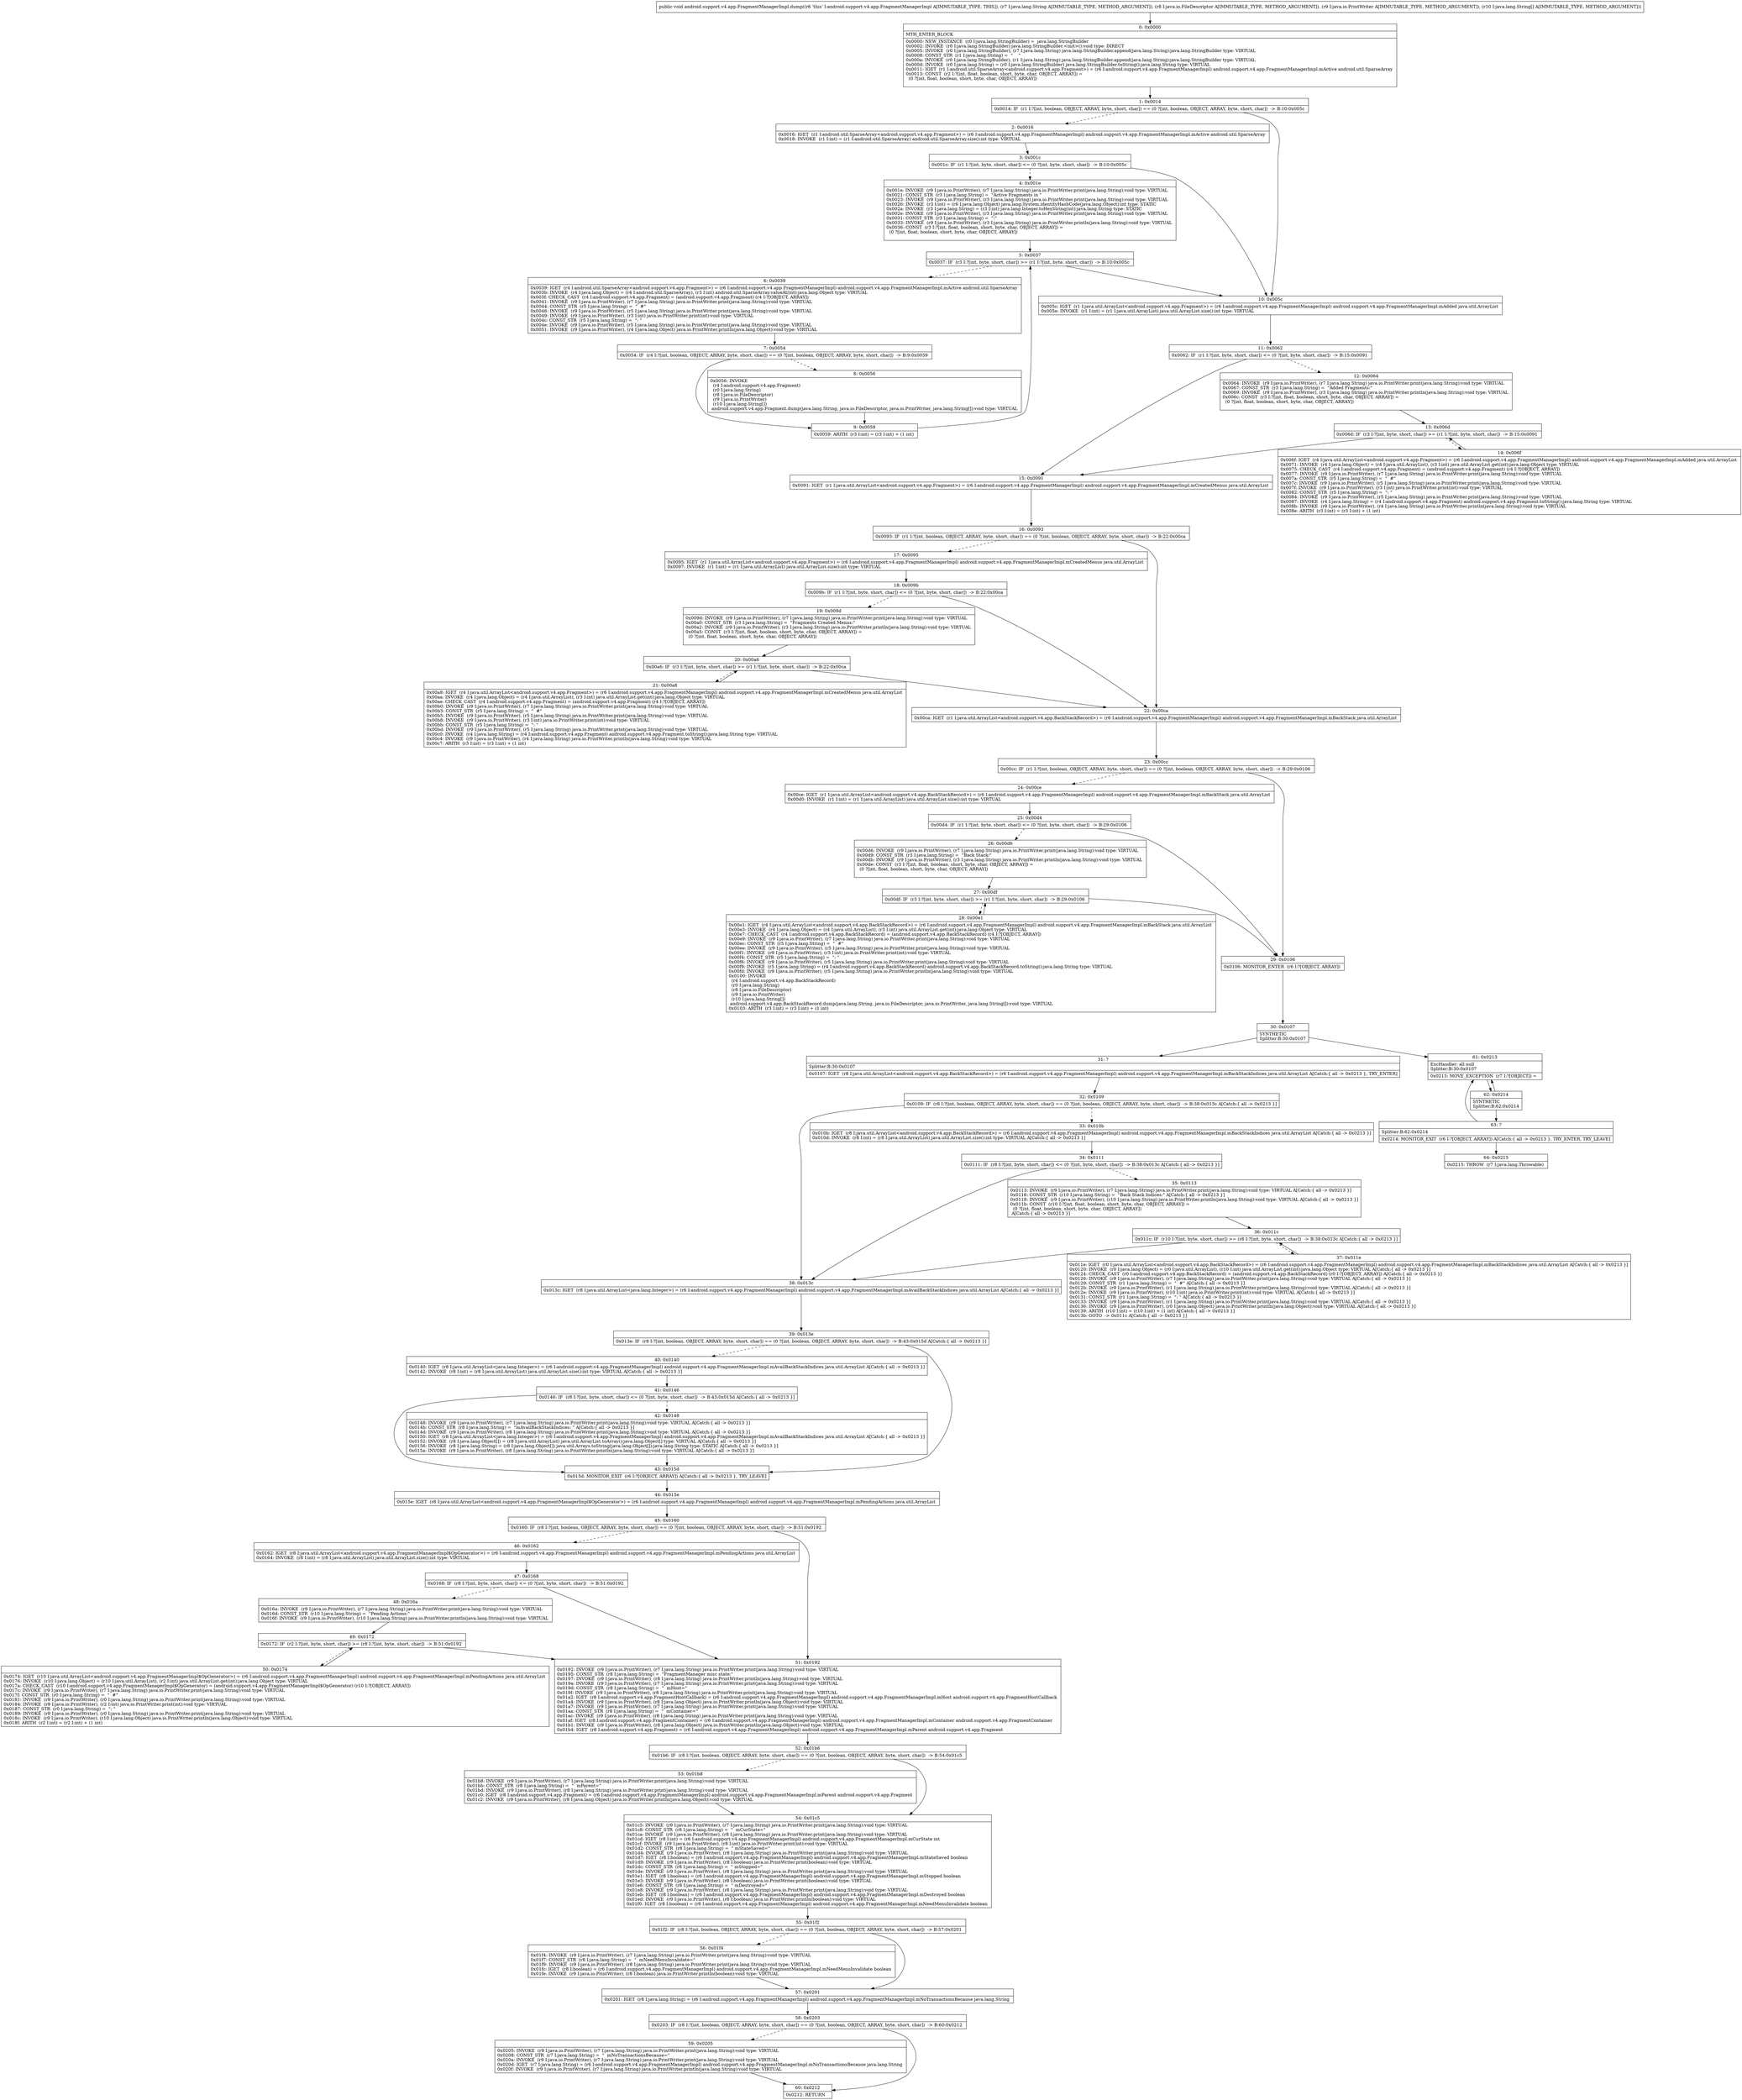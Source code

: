 digraph "CFG forandroid.support.v4.app.FragmentManagerImpl.dump(Ljava\/lang\/String;Ljava\/io\/FileDescriptor;Ljava\/io\/PrintWriter;[Ljava\/lang\/String;)V" {
Node_0 [shape=record,label="{0\:\ 0x0000|MTH_ENTER_BLOCK\l|0x0000: NEW_INSTANCE  (r0 I:java.lang.StringBuilder) =  java.lang.StringBuilder \l0x0002: INVOKE  (r0 I:java.lang.StringBuilder) java.lang.StringBuilder.\<init\>():void type: DIRECT \l0x0005: INVOKE  (r0 I:java.lang.StringBuilder), (r7 I:java.lang.String) java.lang.StringBuilder.append(java.lang.String):java.lang.StringBuilder type: VIRTUAL \l0x0008: CONST_STR  (r1 I:java.lang.String) =  \"    \" \l0x000a: INVOKE  (r0 I:java.lang.StringBuilder), (r1 I:java.lang.String) java.lang.StringBuilder.append(java.lang.String):java.lang.StringBuilder type: VIRTUAL \l0x000d: INVOKE  (r0 I:java.lang.String) = (r0 I:java.lang.StringBuilder) java.lang.StringBuilder.toString():java.lang.String type: VIRTUAL \l0x0011: IGET  (r1 I:android.util.SparseArray\<android.support.v4.app.Fragment\>) = (r6 I:android.support.v4.app.FragmentManagerImpl) android.support.v4.app.FragmentManagerImpl.mActive android.util.SparseArray \l0x0013: CONST  (r2 I:?[int, float, boolean, short, byte, char, OBJECT, ARRAY]) = \l  (0 ?[int, float, boolean, short, byte, char, OBJECT, ARRAY])\l \l}"];
Node_1 [shape=record,label="{1\:\ 0x0014|0x0014: IF  (r1 I:?[int, boolean, OBJECT, ARRAY, byte, short, char]) == (0 ?[int, boolean, OBJECT, ARRAY, byte, short, char])  \-\> B:10:0x005c \l}"];
Node_2 [shape=record,label="{2\:\ 0x0016|0x0016: IGET  (r1 I:android.util.SparseArray\<android.support.v4.app.Fragment\>) = (r6 I:android.support.v4.app.FragmentManagerImpl) android.support.v4.app.FragmentManagerImpl.mActive android.util.SparseArray \l0x0018: INVOKE  (r1 I:int) = (r1 I:android.util.SparseArray) android.util.SparseArray.size():int type: VIRTUAL \l}"];
Node_3 [shape=record,label="{3\:\ 0x001c|0x001c: IF  (r1 I:?[int, byte, short, char]) \<= (0 ?[int, byte, short, char])  \-\> B:10:0x005c \l}"];
Node_4 [shape=record,label="{4\:\ 0x001e|0x001e: INVOKE  (r9 I:java.io.PrintWriter), (r7 I:java.lang.String) java.io.PrintWriter.print(java.lang.String):void type: VIRTUAL \l0x0021: CONST_STR  (r3 I:java.lang.String) =  \"Active Fragments in \" \l0x0023: INVOKE  (r9 I:java.io.PrintWriter), (r3 I:java.lang.String) java.io.PrintWriter.print(java.lang.String):void type: VIRTUAL \l0x0026: INVOKE  (r3 I:int) = (r6 I:java.lang.Object) java.lang.System.identityHashCode(java.lang.Object):int type: STATIC \l0x002a: INVOKE  (r3 I:java.lang.String) = (r3 I:int) java.lang.Integer.toHexString(int):java.lang.String type: STATIC \l0x002e: INVOKE  (r9 I:java.io.PrintWriter), (r3 I:java.lang.String) java.io.PrintWriter.print(java.lang.String):void type: VIRTUAL \l0x0031: CONST_STR  (r3 I:java.lang.String) =  \":\" \l0x0033: INVOKE  (r9 I:java.io.PrintWriter), (r3 I:java.lang.String) java.io.PrintWriter.println(java.lang.String):void type: VIRTUAL \l0x0036: CONST  (r3 I:?[int, float, boolean, short, byte, char, OBJECT, ARRAY]) = \l  (0 ?[int, float, boolean, short, byte, char, OBJECT, ARRAY])\l \l}"];
Node_5 [shape=record,label="{5\:\ 0x0037|0x0037: IF  (r3 I:?[int, byte, short, char]) \>= (r1 I:?[int, byte, short, char])  \-\> B:10:0x005c \l}"];
Node_6 [shape=record,label="{6\:\ 0x0039|0x0039: IGET  (r4 I:android.util.SparseArray\<android.support.v4.app.Fragment\>) = (r6 I:android.support.v4.app.FragmentManagerImpl) android.support.v4.app.FragmentManagerImpl.mActive android.util.SparseArray \l0x003b: INVOKE  (r4 I:java.lang.Object) = (r4 I:android.util.SparseArray), (r3 I:int) android.util.SparseArray.valueAt(int):java.lang.Object type: VIRTUAL \l0x003f: CHECK_CAST  (r4 I:android.support.v4.app.Fragment) = (android.support.v4.app.Fragment) (r4 I:?[OBJECT, ARRAY]) \l0x0041: INVOKE  (r9 I:java.io.PrintWriter), (r7 I:java.lang.String) java.io.PrintWriter.print(java.lang.String):void type: VIRTUAL \l0x0044: CONST_STR  (r5 I:java.lang.String) =  \"  #\" \l0x0046: INVOKE  (r9 I:java.io.PrintWriter), (r5 I:java.lang.String) java.io.PrintWriter.print(java.lang.String):void type: VIRTUAL \l0x0049: INVOKE  (r9 I:java.io.PrintWriter), (r3 I:int) java.io.PrintWriter.print(int):void type: VIRTUAL \l0x004c: CONST_STR  (r5 I:java.lang.String) =  \": \" \l0x004e: INVOKE  (r9 I:java.io.PrintWriter), (r5 I:java.lang.String) java.io.PrintWriter.print(java.lang.String):void type: VIRTUAL \l0x0051: INVOKE  (r9 I:java.io.PrintWriter), (r4 I:java.lang.Object) java.io.PrintWriter.println(java.lang.Object):void type: VIRTUAL \l}"];
Node_7 [shape=record,label="{7\:\ 0x0054|0x0054: IF  (r4 I:?[int, boolean, OBJECT, ARRAY, byte, short, char]) == (0 ?[int, boolean, OBJECT, ARRAY, byte, short, char])  \-\> B:9:0x0059 \l}"];
Node_8 [shape=record,label="{8\:\ 0x0056|0x0056: INVOKE  \l  (r4 I:android.support.v4.app.Fragment)\l  (r0 I:java.lang.String)\l  (r8 I:java.io.FileDescriptor)\l  (r9 I:java.io.PrintWriter)\l  (r10 I:java.lang.String[])\l android.support.v4.app.Fragment.dump(java.lang.String, java.io.FileDescriptor, java.io.PrintWriter, java.lang.String[]):void type: VIRTUAL \l}"];
Node_9 [shape=record,label="{9\:\ 0x0059|0x0059: ARITH  (r3 I:int) = (r3 I:int) + (1 int) \l}"];
Node_10 [shape=record,label="{10\:\ 0x005c|0x005c: IGET  (r1 I:java.util.ArrayList\<android.support.v4.app.Fragment\>) = (r6 I:android.support.v4.app.FragmentManagerImpl) android.support.v4.app.FragmentManagerImpl.mAdded java.util.ArrayList \l0x005e: INVOKE  (r1 I:int) = (r1 I:java.util.ArrayList) java.util.ArrayList.size():int type: VIRTUAL \l}"];
Node_11 [shape=record,label="{11\:\ 0x0062|0x0062: IF  (r1 I:?[int, byte, short, char]) \<= (0 ?[int, byte, short, char])  \-\> B:15:0x0091 \l}"];
Node_12 [shape=record,label="{12\:\ 0x0064|0x0064: INVOKE  (r9 I:java.io.PrintWriter), (r7 I:java.lang.String) java.io.PrintWriter.print(java.lang.String):void type: VIRTUAL \l0x0067: CONST_STR  (r3 I:java.lang.String) =  \"Added Fragments:\" \l0x0069: INVOKE  (r9 I:java.io.PrintWriter), (r3 I:java.lang.String) java.io.PrintWriter.println(java.lang.String):void type: VIRTUAL \l0x006c: CONST  (r3 I:?[int, float, boolean, short, byte, char, OBJECT, ARRAY]) = \l  (0 ?[int, float, boolean, short, byte, char, OBJECT, ARRAY])\l \l}"];
Node_13 [shape=record,label="{13\:\ 0x006d|0x006d: IF  (r3 I:?[int, byte, short, char]) \>= (r1 I:?[int, byte, short, char])  \-\> B:15:0x0091 \l}"];
Node_14 [shape=record,label="{14\:\ 0x006f|0x006f: IGET  (r4 I:java.util.ArrayList\<android.support.v4.app.Fragment\>) = (r6 I:android.support.v4.app.FragmentManagerImpl) android.support.v4.app.FragmentManagerImpl.mAdded java.util.ArrayList \l0x0071: INVOKE  (r4 I:java.lang.Object) = (r4 I:java.util.ArrayList), (r3 I:int) java.util.ArrayList.get(int):java.lang.Object type: VIRTUAL \l0x0075: CHECK_CAST  (r4 I:android.support.v4.app.Fragment) = (android.support.v4.app.Fragment) (r4 I:?[OBJECT, ARRAY]) \l0x0077: INVOKE  (r9 I:java.io.PrintWriter), (r7 I:java.lang.String) java.io.PrintWriter.print(java.lang.String):void type: VIRTUAL \l0x007a: CONST_STR  (r5 I:java.lang.String) =  \"  #\" \l0x007c: INVOKE  (r9 I:java.io.PrintWriter), (r5 I:java.lang.String) java.io.PrintWriter.print(java.lang.String):void type: VIRTUAL \l0x007f: INVOKE  (r9 I:java.io.PrintWriter), (r3 I:int) java.io.PrintWriter.print(int):void type: VIRTUAL \l0x0082: CONST_STR  (r5 I:java.lang.String) =  \": \" \l0x0084: INVOKE  (r9 I:java.io.PrintWriter), (r5 I:java.lang.String) java.io.PrintWriter.print(java.lang.String):void type: VIRTUAL \l0x0087: INVOKE  (r4 I:java.lang.String) = (r4 I:android.support.v4.app.Fragment) android.support.v4.app.Fragment.toString():java.lang.String type: VIRTUAL \l0x008b: INVOKE  (r9 I:java.io.PrintWriter), (r4 I:java.lang.String) java.io.PrintWriter.println(java.lang.String):void type: VIRTUAL \l0x008e: ARITH  (r3 I:int) = (r3 I:int) + (1 int) \l}"];
Node_15 [shape=record,label="{15\:\ 0x0091|0x0091: IGET  (r1 I:java.util.ArrayList\<android.support.v4.app.Fragment\>) = (r6 I:android.support.v4.app.FragmentManagerImpl) android.support.v4.app.FragmentManagerImpl.mCreatedMenus java.util.ArrayList \l}"];
Node_16 [shape=record,label="{16\:\ 0x0093|0x0093: IF  (r1 I:?[int, boolean, OBJECT, ARRAY, byte, short, char]) == (0 ?[int, boolean, OBJECT, ARRAY, byte, short, char])  \-\> B:22:0x00ca \l}"];
Node_17 [shape=record,label="{17\:\ 0x0095|0x0095: IGET  (r1 I:java.util.ArrayList\<android.support.v4.app.Fragment\>) = (r6 I:android.support.v4.app.FragmentManagerImpl) android.support.v4.app.FragmentManagerImpl.mCreatedMenus java.util.ArrayList \l0x0097: INVOKE  (r1 I:int) = (r1 I:java.util.ArrayList) java.util.ArrayList.size():int type: VIRTUAL \l}"];
Node_18 [shape=record,label="{18\:\ 0x009b|0x009b: IF  (r1 I:?[int, byte, short, char]) \<= (0 ?[int, byte, short, char])  \-\> B:22:0x00ca \l}"];
Node_19 [shape=record,label="{19\:\ 0x009d|0x009d: INVOKE  (r9 I:java.io.PrintWriter), (r7 I:java.lang.String) java.io.PrintWriter.print(java.lang.String):void type: VIRTUAL \l0x00a0: CONST_STR  (r3 I:java.lang.String) =  \"Fragments Created Menus:\" \l0x00a2: INVOKE  (r9 I:java.io.PrintWriter), (r3 I:java.lang.String) java.io.PrintWriter.println(java.lang.String):void type: VIRTUAL \l0x00a5: CONST  (r3 I:?[int, float, boolean, short, byte, char, OBJECT, ARRAY]) = \l  (0 ?[int, float, boolean, short, byte, char, OBJECT, ARRAY])\l \l}"];
Node_20 [shape=record,label="{20\:\ 0x00a6|0x00a6: IF  (r3 I:?[int, byte, short, char]) \>= (r1 I:?[int, byte, short, char])  \-\> B:22:0x00ca \l}"];
Node_21 [shape=record,label="{21\:\ 0x00a8|0x00a8: IGET  (r4 I:java.util.ArrayList\<android.support.v4.app.Fragment\>) = (r6 I:android.support.v4.app.FragmentManagerImpl) android.support.v4.app.FragmentManagerImpl.mCreatedMenus java.util.ArrayList \l0x00aa: INVOKE  (r4 I:java.lang.Object) = (r4 I:java.util.ArrayList), (r3 I:int) java.util.ArrayList.get(int):java.lang.Object type: VIRTUAL \l0x00ae: CHECK_CAST  (r4 I:android.support.v4.app.Fragment) = (android.support.v4.app.Fragment) (r4 I:?[OBJECT, ARRAY]) \l0x00b0: INVOKE  (r9 I:java.io.PrintWriter), (r7 I:java.lang.String) java.io.PrintWriter.print(java.lang.String):void type: VIRTUAL \l0x00b3: CONST_STR  (r5 I:java.lang.String) =  \"  #\" \l0x00b5: INVOKE  (r9 I:java.io.PrintWriter), (r5 I:java.lang.String) java.io.PrintWriter.print(java.lang.String):void type: VIRTUAL \l0x00b8: INVOKE  (r9 I:java.io.PrintWriter), (r3 I:int) java.io.PrintWriter.print(int):void type: VIRTUAL \l0x00bb: CONST_STR  (r5 I:java.lang.String) =  \": \" \l0x00bd: INVOKE  (r9 I:java.io.PrintWriter), (r5 I:java.lang.String) java.io.PrintWriter.print(java.lang.String):void type: VIRTUAL \l0x00c0: INVOKE  (r4 I:java.lang.String) = (r4 I:android.support.v4.app.Fragment) android.support.v4.app.Fragment.toString():java.lang.String type: VIRTUAL \l0x00c4: INVOKE  (r9 I:java.io.PrintWriter), (r4 I:java.lang.String) java.io.PrintWriter.println(java.lang.String):void type: VIRTUAL \l0x00c7: ARITH  (r3 I:int) = (r3 I:int) + (1 int) \l}"];
Node_22 [shape=record,label="{22\:\ 0x00ca|0x00ca: IGET  (r1 I:java.util.ArrayList\<android.support.v4.app.BackStackRecord\>) = (r6 I:android.support.v4.app.FragmentManagerImpl) android.support.v4.app.FragmentManagerImpl.mBackStack java.util.ArrayList \l}"];
Node_23 [shape=record,label="{23\:\ 0x00cc|0x00cc: IF  (r1 I:?[int, boolean, OBJECT, ARRAY, byte, short, char]) == (0 ?[int, boolean, OBJECT, ARRAY, byte, short, char])  \-\> B:29:0x0106 \l}"];
Node_24 [shape=record,label="{24\:\ 0x00ce|0x00ce: IGET  (r1 I:java.util.ArrayList\<android.support.v4.app.BackStackRecord\>) = (r6 I:android.support.v4.app.FragmentManagerImpl) android.support.v4.app.FragmentManagerImpl.mBackStack java.util.ArrayList \l0x00d0: INVOKE  (r1 I:int) = (r1 I:java.util.ArrayList) java.util.ArrayList.size():int type: VIRTUAL \l}"];
Node_25 [shape=record,label="{25\:\ 0x00d4|0x00d4: IF  (r1 I:?[int, byte, short, char]) \<= (0 ?[int, byte, short, char])  \-\> B:29:0x0106 \l}"];
Node_26 [shape=record,label="{26\:\ 0x00d6|0x00d6: INVOKE  (r9 I:java.io.PrintWriter), (r7 I:java.lang.String) java.io.PrintWriter.print(java.lang.String):void type: VIRTUAL \l0x00d9: CONST_STR  (r3 I:java.lang.String) =  \"Back Stack:\" \l0x00db: INVOKE  (r9 I:java.io.PrintWriter), (r3 I:java.lang.String) java.io.PrintWriter.println(java.lang.String):void type: VIRTUAL \l0x00de: CONST  (r3 I:?[int, float, boolean, short, byte, char, OBJECT, ARRAY]) = \l  (0 ?[int, float, boolean, short, byte, char, OBJECT, ARRAY])\l \l}"];
Node_27 [shape=record,label="{27\:\ 0x00df|0x00df: IF  (r3 I:?[int, byte, short, char]) \>= (r1 I:?[int, byte, short, char])  \-\> B:29:0x0106 \l}"];
Node_28 [shape=record,label="{28\:\ 0x00e1|0x00e1: IGET  (r4 I:java.util.ArrayList\<android.support.v4.app.BackStackRecord\>) = (r6 I:android.support.v4.app.FragmentManagerImpl) android.support.v4.app.FragmentManagerImpl.mBackStack java.util.ArrayList \l0x00e3: INVOKE  (r4 I:java.lang.Object) = (r4 I:java.util.ArrayList), (r3 I:int) java.util.ArrayList.get(int):java.lang.Object type: VIRTUAL \l0x00e7: CHECK_CAST  (r4 I:android.support.v4.app.BackStackRecord) = (android.support.v4.app.BackStackRecord) (r4 I:?[OBJECT, ARRAY]) \l0x00e9: INVOKE  (r9 I:java.io.PrintWriter), (r7 I:java.lang.String) java.io.PrintWriter.print(java.lang.String):void type: VIRTUAL \l0x00ec: CONST_STR  (r5 I:java.lang.String) =  \"  #\" \l0x00ee: INVOKE  (r9 I:java.io.PrintWriter), (r5 I:java.lang.String) java.io.PrintWriter.print(java.lang.String):void type: VIRTUAL \l0x00f1: INVOKE  (r9 I:java.io.PrintWriter), (r3 I:int) java.io.PrintWriter.print(int):void type: VIRTUAL \l0x00f4: CONST_STR  (r5 I:java.lang.String) =  \": \" \l0x00f6: INVOKE  (r9 I:java.io.PrintWriter), (r5 I:java.lang.String) java.io.PrintWriter.print(java.lang.String):void type: VIRTUAL \l0x00f9: INVOKE  (r5 I:java.lang.String) = (r4 I:android.support.v4.app.BackStackRecord) android.support.v4.app.BackStackRecord.toString():java.lang.String type: VIRTUAL \l0x00fd: INVOKE  (r9 I:java.io.PrintWriter), (r5 I:java.lang.String) java.io.PrintWriter.println(java.lang.String):void type: VIRTUAL \l0x0100: INVOKE  \l  (r4 I:android.support.v4.app.BackStackRecord)\l  (r0 I:java.lang.String)\l  (r8 I:java.io.FileDescriptor)\l  (r9 I:java.io.PrintWriter)\l  (r10 I:java.lang.String[])\l android.support.v4.app.BackStackRecord.dump(java.lang.String, java.io.FileDescriptor, java.io.PrintWriter, java.lang.String[]):void type: VIRTUAL \l0x0103: ARITH  (r3 I:int) = (r3 I:int) + (1 int) \l}"];
Node_29 [shape=record,label="{29\:\ 0x0106|0x0106: MONITOR_ENTER  (r6 I:?[OBJECT, ARRAY]) \l}"];
Node_30 [shape=record,label="{30\:\ 0x0107|SYNTHETIC\lSplitter:B:30:0x0107\l}"];
Node_31 [shape=record,label="{31\:\ ?|Splitter:B:30:0x0107\l|0x0107: IGET  (r8 I:java.util.ArrayList\<android.support.v4.app.BackStackRecord\>) = (r6 I:android.support.v4.app.FragmentManagerImpl) android.support.v4.app.FragmentManagerImpl.mBackStackIndices java.util.ArrayList A[Catch:\{ all \-\> 0x0213 \}, TRY_ENTER]\l}"];
Node_32 [shape=record,label="{32\:\ 0x0109|0x0109: IF  (r8 I:?[int, boolean, OBJECT, ARRAY, byte, short, char]) == (0 ?[int, boolean, OBJECT, ARRAY, byte, short, char])  \-\> B:38:0x013c A[Catch:\{ all \-\> 0x0213 \}]\l}"];
Node_33 [shape=record,label="{33\:\ 0x010b|0x010b: IGET  (r8 I:java.util.ArrayList\<android.support.v4.app.BackStackRecord\>) = (r6 I:android.support.v4.app.FragmentManagerImpl) android.support.v4.app.FragmentManagerImpl.mBackStackIndices java.util.ArrayList A[Catch:\{ all \-\> 0x0213 \}]\l0x010d: INVOKE  (r8 I:int) = (r8 I:java.util.ArrayList) java.util.ArrayList.size():int type: VIRTUAL A[Catch:\{ all \-\> 0x0213 \}]\l}"];
Node_34 [shape=record,label="{34\:\ 0x0111|0x0111: IF  (r8 I:?[int, byte, short, char]) \<= (0 ?[int, byte, short, char])  \-\> B:38:0x013c A[Catch:\{ all \-\> 0x0213 \}]\l}"];
Node_35 [shape=record,label="{35\:\ 0x0113|0x0113: INVOKE  (r9 I:java.io.PrintWriter), (r7 I:java.lang.String) java.io.PrintWriter.print(java.lang.String):void type: VIRTUAL A[Catch:\{ all \-\> 0x0213 \}]\l0x0116: CONST_STR  (r10 I:java.lang.String) =  \"Back Stack Indices:\" A[Catch:\{ all \-\> 0x0213 \}]\l0x0118: INVOKE  (r9 I:java.io.PrintWriter), (r10 I:java.lang.String) java.io.PrintWriter.println(java.lang.String):void type: VIRTUAL A[Catch:\{ all \-\> 0x0213 \}]\l0x011b: CONST  (r10 I:?[int, float, boolean, short, byte, char, OBJECT, ARRAY]) = \l  (0 ?[int, float, boolean, short, byte, char, OBJECT, ARRAY])\l A[Catch:\{ all \-\> 0x0213 \}]\l}"];
Node_36 [shape=record,label="{36\:\ 0x011c|0x011c: IF  (r10 I:?[int, byte, short, char]) \>= (r8 I:?[int, byte, short, char])  \-\> B:38:0x013c A[Catch:\{ all \-\> 0x0213 \}]\l}"];
Node_37 [shape=record,label="{37\:\ 0x011e|0x011e: IGET  (r0 I:java.util.ArrayList\<android.support.v4.app.BackStackRecord\>) = (r6 I:android.support.v4.app.FragmentManagerImpl) android.support.v4.app.FragmentManagerImpl.mBackStackIndices java.util.ArrayList A[Catch:\{ all \-\> 0x0213 \}]\l0x0120: INVOKE  (r0 I:java.lang.Object) = (r0 I:java.util.ArrayList), (r10 I:int) java.util.ArrayList.get(int):java.lang.Object type: VIRTUAL A[Catch:\{ all \-\> 0x0213 \}]\l0x0124: CHECK_CAST  (r0 I:android.support.v4.app.BackStackRecord) = (android.support.v4.app.BackStackRecord) (r0 I:?[OBJECT, ARRAY]) A[Catch:\{ all \-\> 0x0213 \}]\l0x0126: INVOKE  (r9 I:java.io.PrintWriter), (r7 I:java.lang.String) java.io.PrintWriter.print(java.lang.String):void type: VIRTUAL A[Catch:\{ all \-\> 0x0213 \}]\l0x0129: CONST_STR  (r1 I:java.lang.String) =  \"  #\" A[Catch:\{ all \-\> 0x0213 \}]\l0x012b: INVOKE  (r9 I:java.io.PrintWriter), (r1 I:java.lang.String) java.io.PrintWriter.print(java.lang.String):void type: VIRTUAL A[Catch:\{ all \-\> 0x0213 \}]\l0x012e: INVOKE  (r9 I:java.io.PrintWriter), (r10 I:int) java.io.PrintWriter.print(int):void type: VIRTUAL A[Catch:\{ all \-\> 0x0213 \}]\l0x0131: CONST_STR  (r1 I:java.lang.String) =  \": \" A[Catch:\{ all \-\> 0x0213 \}]\l0x0133: INVOKE  (r9 I:java.io.PrintWriter), (r1 I:java.lang.String) java.io.PrintWriter.print(java.lang.String):void type: VIRTUAL A[Catch:\{ all \-\> 0x0213 \}]\l0x0136: INVOKE  (r9 I:java.io.PrintWriter), (r0 I:java.lang.Object) java.io.PrintWriter.println(java.lang.Object):void type: VIRTUAL A[Catch:\{ all \-\> 0x0213 \}]\l0x0139: ARITH  (r10 I:int) = (r10 I:int) + (1 int) A[Catch:\{ all \-\> 0x0213 \}]\l0x013b: GOTO  \-\> 0x011c A[Catch:\{ all \-\> 0x0213 \}]\l}"];
Node_38 [shape=record,label="{38\:\ 0x013c|0x013c: IGET  (r8 I:java.util.ArrayList\<java.lang.Integer\>) = (r6 I:android.support.v4.app.FragmentManagerImpl) android.support.v4.app.FragmentManagerImpl.mAvailBackStackIndices java.util.ArrayList A[Catch:\{ all \-\> 0x0213 \}]\l}"];
Node_39 [shape=record,label="{39\:\ 0x013e|0x013e: IF  (r8 I:?[int, boolean, OBJECT, ARRAY, byte, short, char]) == (0 ?[int, boolean, OBJECT, ARRAY, byte, short, char])  \-\> B:43:0x015d A[Catch:\{ all \-\> 0x0213 \}]\l}"];
Node_40 [shape=record,label="{40\:\ 0x0140|0x0140: IGET  (r8 I:java.util.ArrayList\<java.lang.Integer\>) = (r6 I:android.support.v4.app.FragmentManagerImpl) android.support.v4.app.FragmentManagerImpl.mAvailBackStackIndices java.util.ArrayList A[Catch:\{ all \-\> 0x0213 \}]\l0x0142: INVOKE  (r8 I:int) = (r8 I:java.util.ArrayList) java.util.ArrayList.size():int type: VIRTUAL A[Catch:\{ all \-\> 0x0213 \}]\l}"];
Node_41 [shape=record,label="{41\:\ 0x0146|0x0146: IF  (r8 I:?[int, byte, short, char]) \<= (0 ?[int, byte, short, char])  \-\> B:43:0x015d A[Catch:\{ all \-\> 0x0213 \}]\l}"];
Node_42 [shape=record,label="{42\:\ 0x0148|0x0148: INVOKE  (r9 I:java.io.PrintWriter), (r7 I:java.lang.String) java.io.PrintWriter.print(java.lang.String):void type: VIRTUAL A[Catch:\{ all \-\> 0x0213 \}]\l0x014b: CONST_STR  (r8 I:java.lang.String) =  \"mAvailBackStackIndices: \" A[Catch:\{ all \-\> 0x0213 \}]\l0x014d: INVOKE  (r9 I:java.io.PrintWriter), (r8 I:java.lang.String) java.io.PrintWriter.print(java.lang.String):void type: VIRTUAL A[Catch:\{ all \-\> 0x0213 \}]\l0x0150: IGET  (r8 I:java.util.ArrayList\<java.lang.Integer\>) = (r6 I:android.support.v4.app.FragmentManagerImpl) android.support.v4.app.FragmentManagerImpl.mAvailBackStackIndices java.util.ArrayList A[Catch:\{ all \-\> 0x0213 \}]\l0x0152: INVOKE  (r8 I:java.lang.Object[]) = (r8 I:java.util.ArrayList) java.util.ArrayList.toArray():java.lang.Object[] type: VIRTUAL A[Catch:\{ all \-\> 0x0213 \}]\l0x0156: INVOKE  (r8 I:java.lang.String) = (r8 I:java.lang.Object[]) java.util.Arrays.toString(java.lang.Object[]):java.lang.String type: STATIC A[Catch:\{ all \-\> 0x0213 \}]\l0x015a: INVOKE  (r9 I:java.io.PrintWriter), (r8 I:java.lang.String) java.io.PrintWriter.println(java.lang.String):void type: VIRTUAL A[Catch:\{ all \-\> 0x0213 \}]\l}"];
Node_43 [shape=record,label="{43\:\ 0x015d|0x015d: MONITOR_EXIT  (r6 I:?[OBJECT, ARRAY]) A[Catch:\{ all \-\> 0x0213 \}, TRY_LEAVE]\l}"];
Node_44 [shape=record,label="{44\:\ 0x015e|0x015e: IGET  (r8 I:java.util.ArrayList\<android.support.v4.app.FragmentManagerImpl$OpGenerator\>) = (r6 I:android.support.v4.app.FragmentManagerImpl) android.support.v4.app.FragmentManagerImpl.mPendingActions java.util.ArrayList \l}"];
Node_45 [shape=record,label="{45\:\ 0x0160|0x0160: IF  (r8 I:?[int, boolean, OBJECT, ARRAY, byte, short, char]) == (0 ?[int, boolean, OBJECT, ARRAY, byte, short, char])  \-\> B:51:0x0192 \l}"];
Node_46 [shape=record,label="{46\:\ 0x0162|0x0162: IGET  (r8 I:java.util.ArrayList\<android.support.v4.app.FragmentManagerImpl$OpGenerator\>) = (r6 I:android.support.v4.app.FragmentManagerImpl) android.support.v4.app.FragmentManagerImpl.mPendingActions java.util.ArrayList \l0x0164: INVOKE  (r8 I:int) = (r8 I:java.util.ArrayList) java.util.ArrayList.size():int type: VIRTUAL \l}"];
Node_47 [shape=record,label="{47\:\ 0x0168|0x0168: IF  (r8 I:?[int, byte, short, char]) \<= (0 ?[int, byte, short, char])  \-\> B:51:0x0192 \l}"];
Node_48 [shape=record,label="{48\:\ 0x016a|0x016a: INVOKE  (r9 I:java.io.PrintWriter), (r7 I:java.lang.String) java.io.PrintWriter.print(java.lang.String):void type: VIRTUAL \l0x016d: CONST_STR  (r10 I:java.lang.String) =  \"Pending Actions:\" \l0x016f: INVOKE  (r9 I:java.io.PrintWriter), (r10 I:java.lang.String) java.io.PrintWriter.println(java.lang.String):void type: VIRTUAL \l}"];
Node_49 [shape=record,label="{49\:\ 0x0172|0x0172: IF  (r2 I:?[int, byte, short, char]) \>= (r8 I:?[int, byte, short, char])  \-\> B:51:0x0192 \l}"];
Node_50 [shape=record,label="{50\:\ 0x0174|0x0174: IGET  (r10 I:java.util.ArrayList\<android.support.v4.app.FragmentManagerImpl$OpGenerator\>) = (r6 I:android.support.v4.app.FragmentManagerImpl) android.support.v4.app.FragmentManagerImpl.mPendingActions java.util.ArrayList \l0x0176: INVOKE  (r10 I:java.lang.Object) = (r10 I:java.util.ArrayList), (r2 I:int) java.util.ArrayList.get(int):java.lang.Object type: VIRTUAL \l0x017a: CHECK_CAST  (r10 I:android.support.v4.app.FragmentManagerImpl$OpGenerator) = (android.support.v4.app.FragmentManagerImpl$OpGenerator) (r10 I:?[OBJECT, ARRAY]) \l0x017c: INVOKE  (r9 I:java.io.PrintWriter), (r7 I:java.lang.String) java.io.PrintWriter.print(java.lang.String):void type: VIRTUAL \l0x017f: CONST_STR  (r0 I:java.lang.String) =  \"  #\" \l0x0181: INVOKE  (r9 I:java.io.PrintWriter), (r0 I:java.lang.String) java.io.PrintWriter.print(java.lang.String):void type: VIRTUAL \l0x0184: INVOKE  (r9 I:java.io.PrintWriter), (r2 I:int) java.io.PrintWriter.print(int):void type: VIRTUAL \l0x0187: CONST_STR  (r0 I:java.lang.String) =  \": \" \l0x0189: INVOKE  (r9 I:java.io.PrintWriter), (r0 I:java.lang.String) java.io.PrintWriter.print(java.lang.String):void type: VIRTUAL \l0x018c: INVOKE  (r9 I:java.io.PrintWriter), (r10 I:java.lang.Object) java.io.PrintWriter.println(java.lang.Object):void type: VIRTUAL \l0x018f: ARITH  (r2 I:int) = (r2 I:int) + (1 int) \l}"];
Node_51 [shape=record,label="{51\:\ 0x0192|0x0192: INVOKE  (r9 I:java.io.PrintWriter), (r7 I:java.lang.String) java.io.PrintWriter.print(java.lang.String):void type: VIRTUAL \l0x0195: CONST_STR  (r8 I:java.lang.String) =  \"FragmentManager misc state:\" \l0x0197: INVOKE  (r9 I:java.io.PrintWriter), (r8 I:java.lang.String) java.io.PrintWriter.println(java.lang.String):void type: VIRTUAL \l0x019a: INVOKE  (r9 I:java.io.PrintWriter), (r7 I:java.lang.String) java.io.PrintWriter.print(java.lang.String):void type: VIRTUAL \l0x019d: CONST_STR  (r8 I:java.lang.String) =  \"  mHost=\" \l0x019f: INVOKE  (r9 I:java.io.PrintWriter), (r8 I:java.lang.String) java.io.PrintWriter.print(java.lang.String):void type: VIRTUAL \l0x01a2: IGET  (r8 I:android.support.v4.app.FragmentHostCallback) = (r6 I:android.support.v4.app.FragmentManagerImpl) android.support.v4.app.FragmentManagerImpl.mHost android.support.v4.app.FragmentHostCallback \l0x01a4: INVOKE  (r9 I:java.io.PrintWriter), (r8 I:java.lang.Object) java.io.PrintWriter.println(java.lang.Object):void type: VIRTUAL \l0x01a7: INVOKE  (r9 I:java.io.PrintWriter), (r7 I:java.lang.String) java.io.PrintWriter.print(java.lang.String):void type: VIRTUAL \l0x01aa: CONST_STR  (r8 I:java.lang.String) =  \"  mContainer=\" \l0x01ac: INVOKE  (r9 I:java.io.PrintWriter), (r8 I:java.lang.String) java.io.PrintWriter.print(java.lang.String):void type: VIRTUAL \l0x01af: IGET  (r8 I:android.support.v4.app.FragmentContainer) = (r6 I:android.support.v4.app.FragmentManagerImpl) android.support.v4.app.FragmentManagerImpl.mContainer android.support.v4.app.FragmentContainer \l0x01b1: INVOKE  (r9 I:java.io.PrintWriter), (r8 I:java.lang.Object) java.io.PrintWriter.println(java.lang.Object):void type: VIRTUAL \l0x01b4: IGET  (r8 I:android.support.v4.app.Fragment) = (r6 I:android.support.v4.app.FragmentManagerImpl) android.support.v4.app.FragmentManagerImpl.mParent android.support.v4.app.Fragment \l}"];
Node_52 [shape=record,label="{52\:\ 0x01b6|0x01b6: IF  (r8 I:?[int, boolean, OBJECT, ARRAY, byte, short, char]) == (0 ?[int, boolean, OBJECT, ARRAY, byte, short, char])  \-\> B:54:0x01c5 \l}"];
Node_53 [shape=record,label="{53\:\ 0x01b8|0x01b8: INVOKE  (r9 I:java.io.PrintWriter), (r7 I:java.lang.String) java.io.PrintWriter.print(java.lang.String):void type: VIRTUAL \l0x01bb: CONST_STR  (r8 I:java.lang.String) =  \"  mParent=\" \l0x01bd: INVOKE  (r9 I:java.io.PrintWriter), (r8 I:java.lang.String) java.io.PrintWriter.print(java.lang.String):void type: VIRTUAL \l0x01c0: IGET  (r8 I:android.support.v4.app.Fragment) = (r6 I:android.support.v4.app.FragmentManagerImpl) android.support.v4.app.FragmentManagerImpl.mParent android.support.v4.app.Fragment \l0x01c2: INVOKE  (r9 I:java.io.PrintWriter), (r8 I:java.lang.Object) java.io.PrintWriter.println(java.lang.Object):void type: VIRTUAL \l}"];
Node_54 [shape=record,label="{54\:\ 0x01c5|0x01c5: INVOKE  (r9 I:java.io.PrintWriter), (r7 I:java.lang.String) java.io.PrintWriter.print(java.lang.String):void type: VIRTUAL \l0x01c8: CONST_STR  (r8 I:java.lang.String) =  \"  mCurState=\" \l0x01ca: INVOKE  (r9 I:java.io.PrintWriter), (r8 I:java.lang.String) java.io.PrintWriter.print(java.lang.String):void type: VIRTUAL \l0x01cd: IGET  (r8 I:int) = (r6 I:android.support.v4.app.FragmentManagerImpl) android.support.v4.app.FragmentManagerImpl.mCurState int \l0x01cf: INVOKE  (r9 I:java.io.PrintWriter), (r8 I:int) java.io.PrintWriter.print(int):void type: VIRTUAL \l0x01d2: CONST_STR  (r8 I:java.lang.String) =  \" mStateSaved=\" \l0x01d4: INVOKE  (r9 I:java.io.PrintWriter), (r8 I:java.lang.String) java.io.PrintWriter.print(java.lang.String):void type: VIRTUAL \l0x01d7: IGET  (r8 I:boolean) = (r6 I:android.support.v4.app.FragmentManagerImpl) android.support.v4.app.FragmentManagerImpl.mStateSaved boolean \l0x01d9: INVOKE  (r9 I:java.io.PrintWriter), (r8 I:boolean) java.io.PrintWriter.print(boolean):void type: VIRTUAL \l0x01dc: CONST_STR  (r8 I:java.lang.String) =  \" mStopped=\" \l0x01de: INVOKE  (r9 I:java.io.PrintWriter), (r8 I:java.lang.String) java.io.PrintWriter.print(java.lang.String):void type: VIRTUAL \l0x01e1: IGET  (r8 I:boolean) = (r6 I:android.support.v4.app.FragmentManagerImpl) android.support.v4.app.FragmentManagerImpl.mStopped boolean \l0x01e3: INVOKE  (r9 I:java.io.PrintWriter), (r8 I:boolean) java.io.PrintWriter.print(boolean):void type: VIRTUAL \l0x01e6: CONST_STR  (r8 I:java.lang.String) =  \" mDestroyed=\" \l0x01e8: INVOKE  (r9 I:java.io.PrintWriter), (r8 I:java.lang.String) java.io.PrintWriter.print(java.lang.String):void type: VIRTUAL \l0x01eb: IGET  (r8 I:boolean) = (r6 I:android.support.v4.app.FragmentManagerImpl) android.support.v4.app.FragmentManagerImpl.mDestroyed boolean \l0x01ed: INVOKE  (r9 I:java.io.PrintWriter), (r8 I:boolean) java.io.PrintWriter.println(boolean):void type: VIRTUAL \l0x01f0: IGET  (r8 I:boolean) = (r6 I:android.support.v4.app.FragmentManagerImpl) android.support.v4.app.FragmentManagerImpl.mNeedMenuInvalidate boolean \l}"];
Node_55 [shape=record,label="{55\:\ 0x01f2|0x01f2: IF  (r8 I:?[int, boolean, OBJECT, ARRAY, byte, short, char]) == (0 ?[int, boolean, OBJECT, ARRAY, byte, short, char])  \-\> B:57:0x0201 \l}"];
Node_56 [shape=record,label="{56\:\ 0x01f4|0x01f4: INVOKE  (r9 I:java.io.PrintWriter), (r7 I:java.lang.String) java.io.PrintWriter.print(java.lang.String):void type: VIRTUAL \l0x01f7: CONST_STR  (r8 I:java.lang.String) =  \"  mNeedMenuInvalidate=\" \l0x01f9: INVOKE  (r9 I:java.io.PrintWriter), (r8 I:java.lang.String) java.io.PrintWriter.print(java.lang.String):void type: VIRTUAL \l0x01fc: IGET  (r8 I:boolean) = (r6 I:android.support.v4.app.FragmentManagerImpl) android.support.v4.app.FragmentManagerImpl.mNeedMenuInvalidate boolean \l0x01fe: INVOKE  (r9 I:java.io.PrintWriter), (r8 I:boolean) java.io.PrintWriter.println(boolean):void type: VIRTUAL \l}"];
Node_57 [shape=record,label="{57\:\ 0x0201|0x0201: IGET  (r8 I:java.lang.String) = (r6 I:android.support.v4.app.FragmentManagerImpl) android.support.v4.app.FragmentManagerImpl.mNoTransactionsBecause java.lang.String \l}"];
Node_58 [shape=record,label="{58\:\ 0x0203|0x0203: IF  (r8 I:?[int, boolean, OBJECT, ARRAY, byte, short, char]) == (0 ?[int, boolean, OBJECT, ARRAY, byte, short, char])  \-\> B:60:0x0212 \l}"];
Node_59 [shape=record,label="{59\:\ 0x0205|0x0205: INVOKE  (r9 I:java.io.PrintWriter), (r7 I:java.lang.String) java.io.PrintWriter.print(java.lang.String):void type: VIRTUAL \l0x0208: CONST_STR  (r7 I:java.lang.String) =  \"  mNoTransactionsBecause=\" \l0x020a: INVOKE  (r9 I:java.io.PrintWriter), (r7 I:java.lang.String) java.io.PrintWriter.print(java.lang.String):void type: VIRTUAL \l0x020d: IGET  (r7 I:java.lang.String) = (r6 I:android.support.v4.app.FragmentManagerImpl) android.support.v4.app.FragmentManagerImpl.mNoTransactionsBecause java.lang.String \l0x020f: INVOKE  (r9 I:java.io.PrintWriter), (r7 I:java.lang.String) java.io.PrintWriter.println(java.lang.String):void type: VIRTUAL \l}"];
Node_60 [shape=record,label="{60\:\ 0x0212|0x0212: RETURN   \l}"];
Node_61 [shape=record,label="{61\:\ 0x0213|ExcHandler: all null\lSplitter:B:30:0x0107\l|0x0213: MOVE_EXCEPTION  (r7 I:?[OBJECT]) =  \l}"];
Node_62 [shape=record,label="{62\:\ 0x0214|SYNTHETIC\lSplitter:B:62:0x0214\l}"];
Node_63 [shape=record,label="{63\:\ ?|Splitter:B:62:0x0214\l|0x0214: MONITOR_EXIT  (r6 I:?[OBJECT, ARRAY]) A[Catch:\{ all \-\> 0x0213 \}, TRY_ENTER, TRY_LEAVE]\l}"];
Node_64 [shape=record,label="{64\:\ 0x0215|0x0215: THROW  (r7 I:java.lang.Throwable) \l}"];
MethodNode[shape=record,label="{public void android.support.v4.app.FragmentManagerImpl.dump((r6 'this' I:android.support.v4.app.FragmentManagerImpl A[IMMUTABLE_TYPE, THIS]), (r7 I:java.lang.String A[IMMUTABLE_TYPE, METHOD_ARGUMENT]), (r8 I:java.io.FileDescriptor A[IMMUTABLE_TYPE, METHOD_ARGUMENT]), (r9 I:java.io.PrintWriter A[IMMUTABLE_TYPE, METHOD_ARGUMENT]), (r10 I:java.lang.String[] A[IMMUTABLE_TYPE, METHOD_ARGUMENT])) }"];
MethodNode -> Node_0;
Node_0 -> Node_1;
Node_1 -> Node_2[style=dashed];
Node_1 -> Node_10;
Node_2 -> Node_3;
Node_3 -> Node_4[style=dashed];
Node_3 -> Node_10;
Node_4 -> Node_5;
Node_5 -> Node_6[style=dashed];
Node_5 -> Node_10;
Node_6 -> Node_7;
Node_7 -> Node_8[style=dashed];
Node_7 -> Node_9;
Node_8 -> Node_9;
Node_9 -> Node_5;
Node_10 -> Node_11;
Node_11 -> Node_12[style=dashed];
Node_11 -> Node_15;
Node_12 -> Node_13;
Node_13 -> Node_14[style=dashed];
Node_13 -> Node_15;
Node_14 -> Node_13;
Node_15 -> Node_16;
Node_16 -> Node_17[style=dashed];
Node_16 -> Node_22;
Node_17 -> Node_18;
Node_18 -> Node_19[style=dashed];
Node_18 -> Node_22;
Node_19 -> Node_20;
Node_20 -> Node_21[style=dashed];
Node_20 -> Node_22;
Node_21 -> Node_20;
Node_22 -> Node_23;
Node_23 -> Node_24[style=dashed];
Node_23 -> Node_29;
Node_24 -> Node_25;
Node_25 -> Node_26[style=dashed];
Node_25 -> Node_29;
Node_26 -> Node_27;
Node_27 -> Node_28[style=dashed];
Node_27 -> Node_29;
Node_28 -> Node_27;
Node_29 -> Node_30;
Node_30 -> Node_31;
Node_30 -> Node_61;
Node_31 -> Node_32;
Node_32 -> Node_33[style=dashed];
Node_32 -> Node_38;
Node_33 -> Node_34;
Node_34 -> Node_35[style=dashed];
Node_34 -> Node_38;
Node_35 -> Node_36;
Node_36 -> Node_37[style=dashed];
Node_36 -> Node_38;
Node_37 -> Node_36;
Node_38 -> Node_39;
Node_39 -> Node_40[style=dashed];
Node_39 -> Node_43;
Node_40 -> Node_41;
Node_41 -> Node_42[style=dashed];
Node_41 -> Node_43;
Node_42 -> Node_43;
Node_43 -> Node_44;
Node_44 -> Node_45;
Node_45 -> Node_46[style=dashed];
Node_45 -> Node_51;
Node_46 -> Node_47;
Node_47 -> Node_48[style=dashed];
Node_47 -> Node_51;
Node_48 -> Node_49;
Node_49 -> Node_50[style=dashed];
Node_49 -> Node_51;
Node_50 -> Node_49;
Node_51 -> Node_52;
Node_52 -> Node_53[style=dashed];
Node_52 -> Node_54;
Node_53 -> Node_54;
Node_54 -> Node_55;
Node_55 -> Node_56[style=dashed];
Node_55 -> Node_57;
Node_56 -> Node_57;
Node_57 -> Node_58;
Node_58 -> Node_59[style=dashed];
Node_58 -> Node_60;
Node_59 -> Node_60;
Node_61 -> Node_62;
Node_62 -> Node_63;
Node_62 -> Node_61;
Node_63 -> Node_64;
Node_63 -> Node_61;
}

